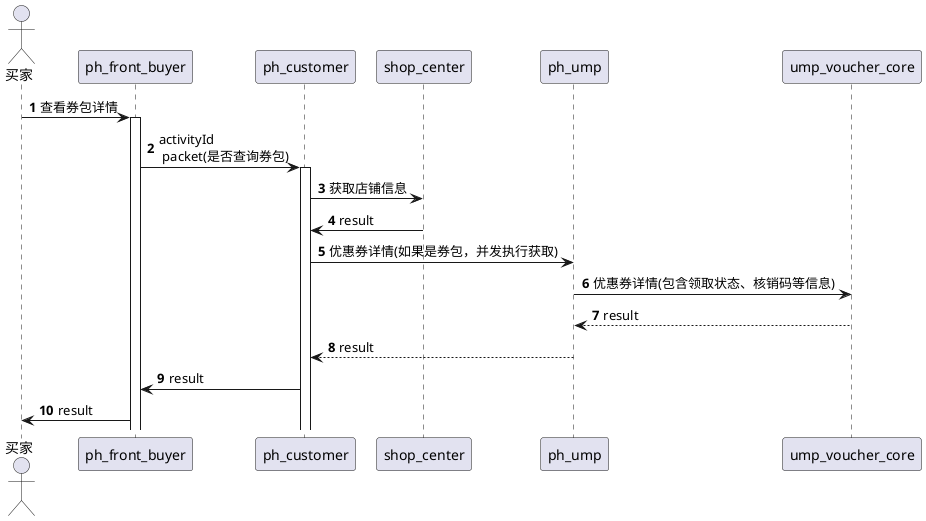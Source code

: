 @startuml
'https://plantuml.com/sequence-diagram

actor 买家 as admin
participant ph_front_buyer as ph_front_buyer
participant ph_customer as ph_customer
participant shop_center as shop_center
participant ph_ump as ph_ump
participant ump_voucher_core as ump_voucher_core

autonumber
admin -> ph_front_buyer: 查看券包详情
activate ph_front_buyer
ph_front_buyer -> ph_customer:activityId\n packet(是否查询券包)
activate ph_customer
ph_customer -> shop_center: 获取店铺信息
shop_center -> ph_customer: result
ph_customer -> ph_ump: 优惠券详情(如果是券包，并发执行获取)
ph_ump -> ump_voucher_core: 优惠券详情(包含领取状态、核销码等信息)
ump_voucher_core --> ph_ump: result
ph_ump --> ph_customer: result
ph_customer -> ph_front_buyer: result
ph_front_buyer -> admin: result
@enduml